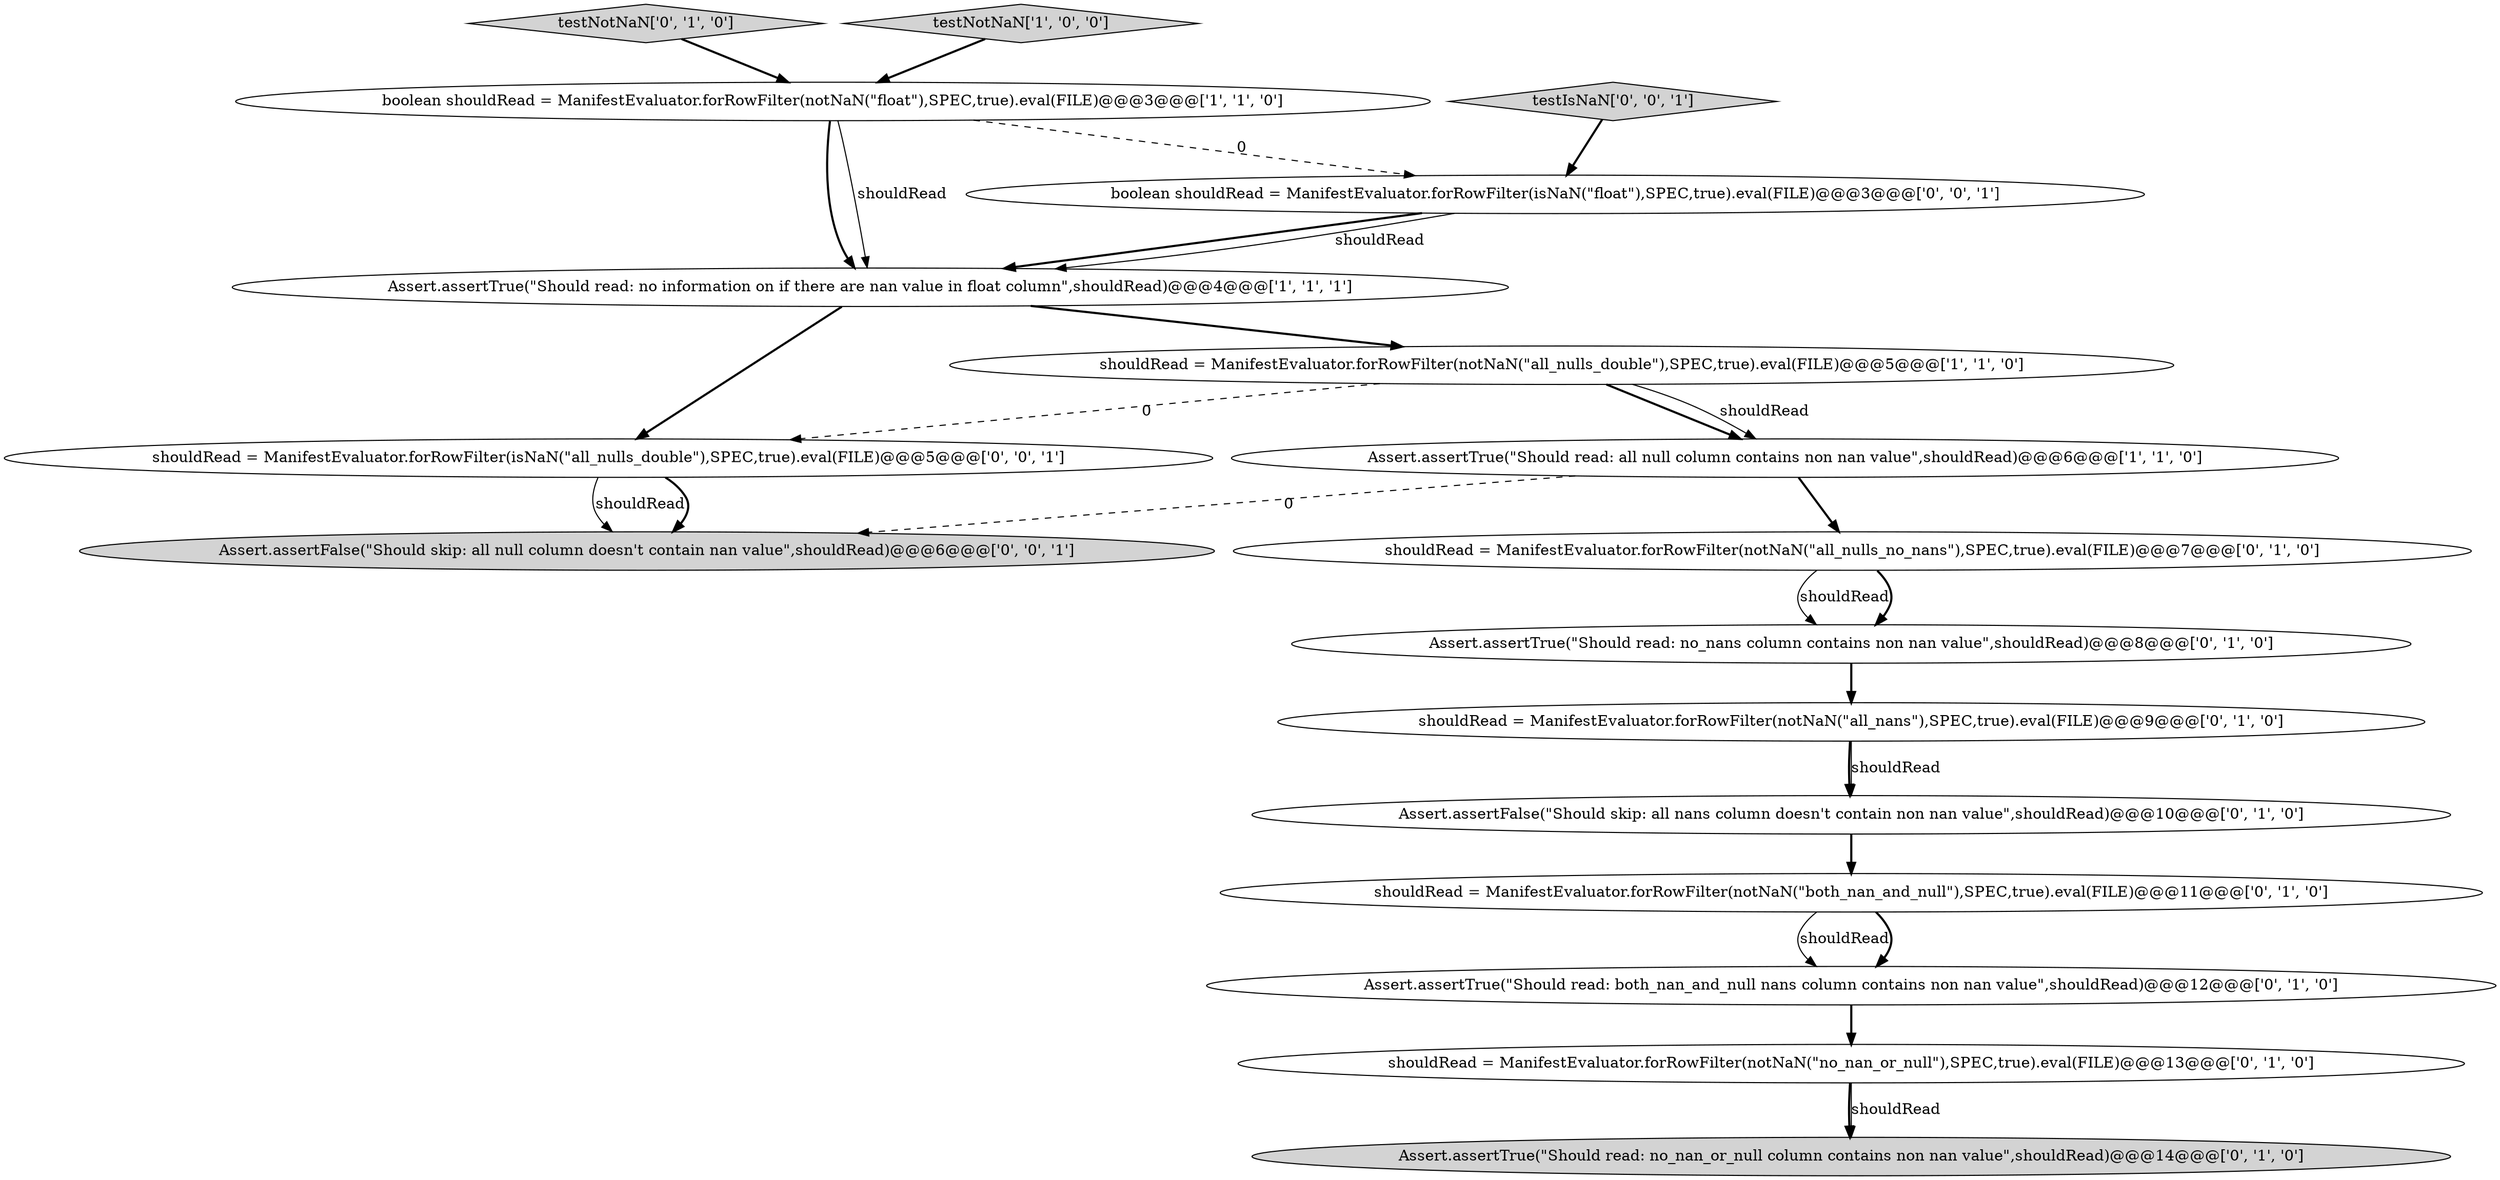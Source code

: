 digraph {
10 [style = filled, label = "testNotNaN['0', '1', '0']", fillcolor = lightgray, shape = diamond image = "AAA0AAABBB2BBB"];
12 [style = filled, label = "Assert.assertFalse(\"Should skip: all nans column doesn't contain non nan value\",shouldRead)@@@10@@@['0', '1', '0']", fillcolor = white, shape = ellipse image = "AAA1AAABBB2BBB"];
5 [style = filled, label = "Assert.assertTrue(\"Should read: both_nan_and_null nans column contains non nan value\",shouldRead)@@@12@@@['0', '1', '0']", fillcolor = white, shape = ellipse image = "AAA1AAABBB2BBB"];
13 [style = filled, label = "shouldRead = ManifestEvaluator.forRowFilter(notNaN(\"both_nan_and_null\"),SPEC,true).eval(FILE)@@@11@@@['0', '1', '0']", fillcolor = white, shape = ellipse image = "AAA1AAABBB2BBB"];
15 [style = filled, label = "testIsNaN['0', '0', '1']", fillcolor = lightgray, shape = diamond image = "AAA0AAABBB3BBB"];
14 [style = filled, label = "boolean shouldRead = ManifestEvaluator.forRowFilter(isNaN(\"float\"),SPEC,true).eval(FILE)@@@3@@@['0', '0', '1']", fillcolor = white, shape = ellipse image = "AAA0AAABBB3BBB"];
8 [style = filled, label = "Assert.assertTrue(\"Should read: no_nan_or_null column contains non nan value\",shouldRead)@@@14@@@['0', '1', '0']", fillcolor = lightgray, shape = ellipse image = "AAA1AAABBB2BBB"];
9 [style = filled, label = "Assert.assertTrue(\"Should read: no_nans column contains non nan value\",shouldRead)@@@8@@@['0', '1', '0']", fillcolor = white, shape = ellipse image = "AAA1AAABBB2BBB"];
7 [style = filled, label = "shouldRead = ManifestEvaluator.forRowFilter(notNaN(\"no_nan_or_null\"),SPEC,true).eval(FILE)@@@13@@@['0', '1', '0']", fillcolor = white, shape = ellipse image = "AAA1AAABBB2BBB"];
1 [style = filled, label = "boolean shouldRead = ManifestEvaluator.forRowFilter(notNaN(\"float\"),SPEC,true).eval(FILE)@@@3@@@['1', '1', '0']", fillcolor = white, shape = ellipse image = "AAA0AAABBB1BBB"];
17 [style = filled, label = "shouldRead = ManifestEvaluator.forRowFilter(isNaN(\"all_nulls_double\"),SPEC,true).eval(FILE)@@@5@@@['0', '0', '1']", fillcolor = white, shape = ellipse image = "AAA0AAABBB3BBB"];
11 [style = filled, label = "shouldRead = ManifestEvaluator.forRowFilter(notNaN(\"all_nans\"),SPEC,true).eval(FILE)@@@9@@@['0', '1', '0']", fillcolor = white, shape = ellipse image = "AAA1AAABBB2BBB"];
0 [style = filled, label = "testNotNaN['1', '0', '0']", fillcolor = lightgray, shape = diamond image = "AAA0AAABBB1BBB"];
4 [style = filled, label = "Assert.assertTrue(\"Should read: all null column contains non nan value\",shouldRead)@@@6@@@['1', '1', '0']", fillcolor = white, shape = ellipse image = "AAA0AAABBB1BBB"];
16 [style = filled, label = "Assert.assertFalse(\"Should skip: all null column doesn't contain nan value\",shouldRead)@@@6@@@['0', '0', '1']", fillcolor = lightgray, shape = ellipse image = "AAA0AAABBB3BBB"];
2 [style = filled, label = "shouldRead = ManifestEvaluator.forRowFilter(notNaN(\"all_nulls_double\"),SPEC,true).eval(FILE)@@@5@@@['1', '1', '0']", fillcolor = white, shape = ellipse image = "AAA0AAABBB1BBB"];
3 [style = filled, label = "Assert.assertTrue(\"Should read: no information on if there are nan value in float column\",shouldRead)@@@4@@@['1', '1', '1']", fillcolor = white, shape = ellipse image = "AAA0AAABBB1BBB"];
6 [style = filled, label = "shouldRead = ManifestEvaluator.forRowFilter(notNaN(\"all_nulls_no_nans\"),SPEC,true).eval(FILE)@@@7@@@['0', '1', '0']", fillcolor = white, shape = ellipse image = "AAA1AAABBB2BBB"];
4->6 [style = bold, label=""];
5->7 [style = bold, label=""];
7->8 [style = bold, label=""];
2->4 [style = bold, label=""];
9->11 [style = bold, label=""];
11->12 [style = bold, label=""];
14->3 [style = bold, label=""];
17->16 [style = solid, label="shouldRead"];
6->9 [style = solid, label="shouldRead"];
3->2 [style = bold, label=""];
2->17 [style = dashed, label="0"];
1->14 [style = dashed, label="0"];
4->16 [style = dashed, label="0"];
7->8 [style = solid, label="shouldRead"];
14->3 [style = solid, label="shouldRead"];
13->5 [style = solid, label="shouldRead"];
0->1 [style = bold, label=""];
12->13 [style = bold, label=""];
6->9 [style = bold, label=""];
10->1 [style = bold, label=""];
3->17 [style = bold, label=""];
1->3 [style = bold, label=""];
15->14 [style = bold, label=""];
2->4 [style = solid, label="shouldRead"];
1->3 [style = solid, label="shouldRead"];
17->16 [style = bold, label=""];
13->5 [style = bold, label=""];
11->12 [style = solid, label="shouldRead"];
}
